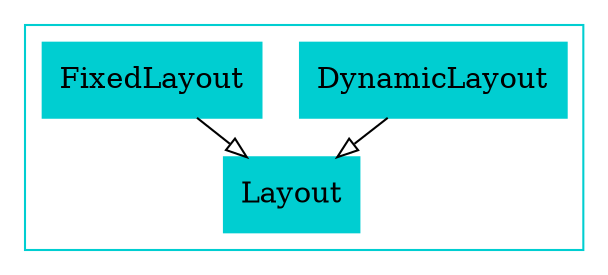 digraph{

	subgraph clusterD {
		node [shape = record];

		color = darkturquoise
		DynamicLayout[label = DynamicLayout, style = filled, color = darkturquoise];
		FixedLayout[label = FixedLayout, style = filled, color = darkturquoise];
		Layout[label = Layout, style = filled, color = darkturquoise];


		//------LAYOUT FOR SUBGRAPH------


		rankdir = BT; // Rank Direction Bottom to Top
		nodesep = 0.98; // Node Separation
		ranksep = 0.98; // Rank Separation


		//INHERITANCE//


		DynamicLayout -> Layout [arrowhead=empty];

		FixedLayout -> Layout [arrowhead=empty];


		//COMPOSITION//

	}//end subgraph D
}//end digraph